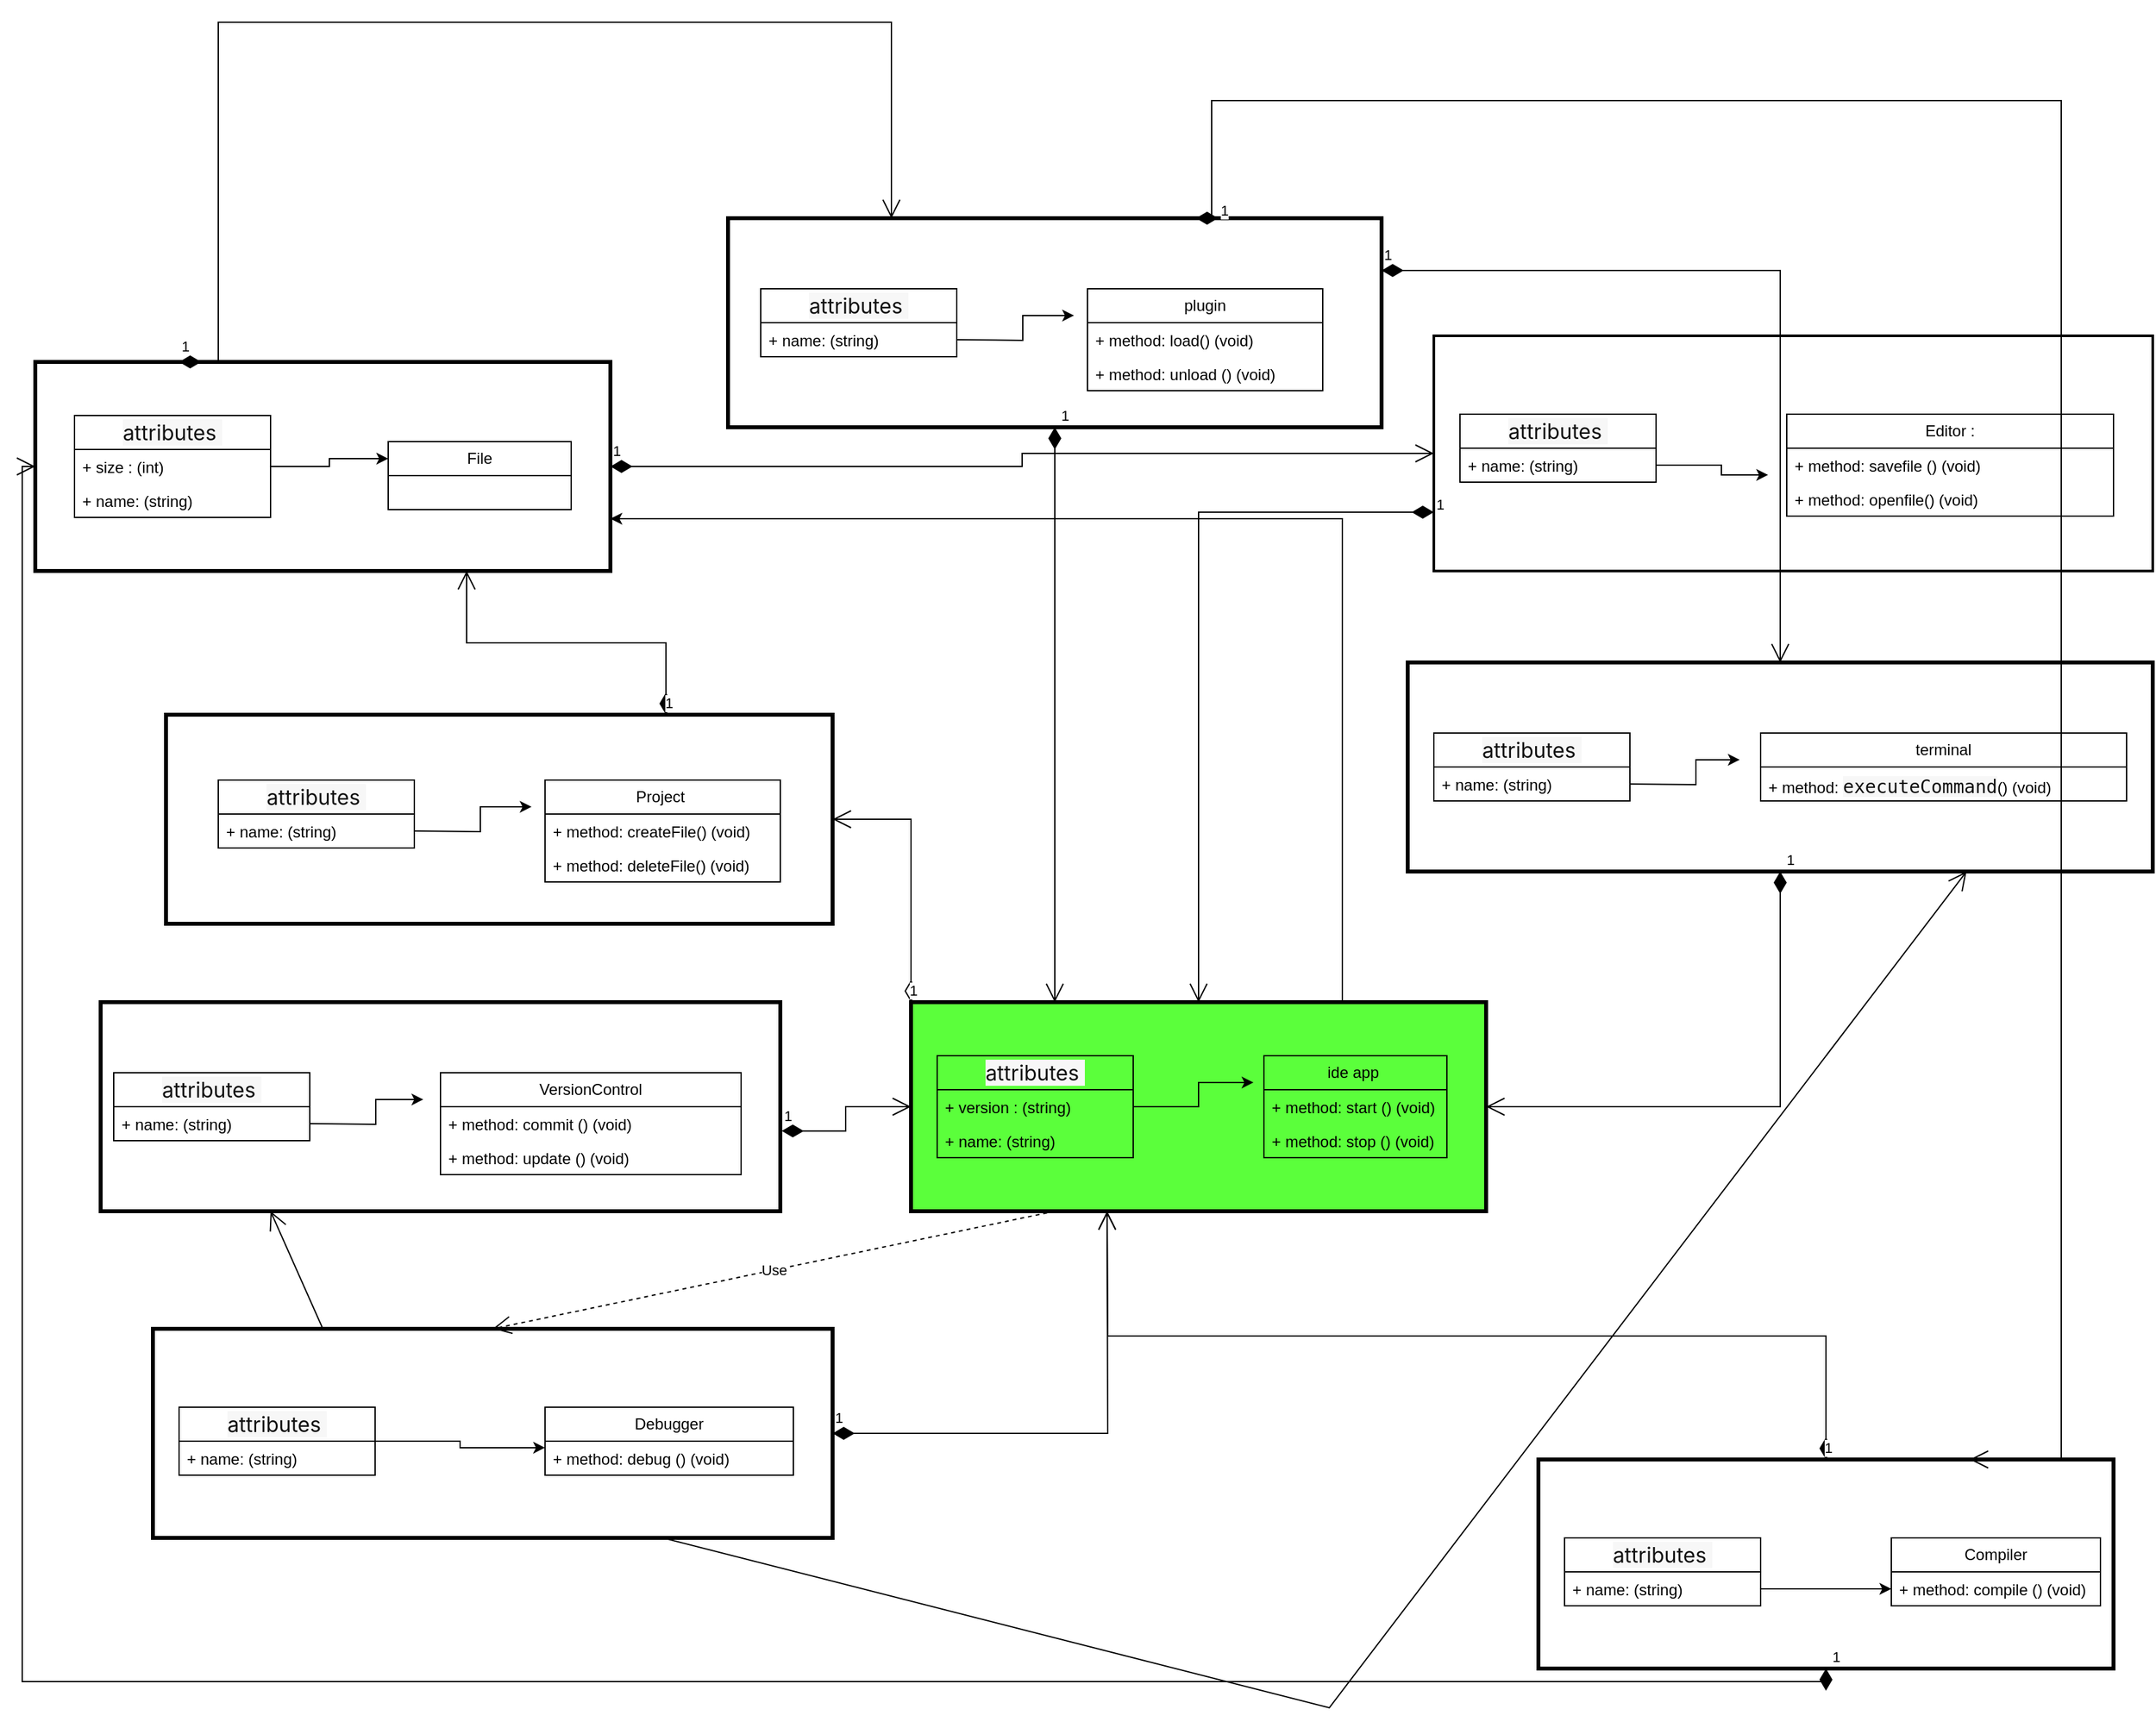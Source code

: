 <mxfile version="24.2.8" type="github">
  <diagram name="Page-1" id="k2X4lyzzmYV0Y3b_fZku">
    <mxGraphModel dx="2070" dy="2680" grid="1" gridSize="10" guides="1" tooltips="1" connect="1" arrows="1" fold="1" page="1" pageScale="1" pageWidth="850" pageHeight="1100" math="0" shadow="0">
      <root>
        <mxCell id="0" />
        <mxCell id="1" parent="0" />
        <mxCell id="hIYkF4xE6ThtAFWKpGZ0-103" value="" style="group" vertex="1" connectable="0" parent="1">
          <mxGeometry x="1140" y="-480" width="550" height="180" as="geometry" />
        </mxCell>
        <mxCell id="hIYkF4xE6ThtAFWKpGZ0-39" value="Editor :" style="swimlane;fontStyle=0;childLayout=stackLayout;horizontal=1;startSize=26;fillColor=none;horizontalStack=0;resizeParent=1;resizeParentMax=0;resizeLast=0;collapsible=1;marginBottom=0;whiteSpace=wrap;html=1;" vertex="1" parent="hIYkF4xE6ThtAFWKpGZ0-103">
          <mxGeometry x="270" y="60" width="250" height="78" as="geometry" />
        </mxCell>
        <mxCell id="hIYkF4xE6ThtAFWKpGZ0-41" value="+ method: savefile () (void)" style="text;strokeColor=none;fillColor=none;align=left;verticalAlign=top;spacingLeft=4;spacingRight=4;overflow=hidden;rotatable=0;points=[[0,0.5],[1,0.5]];portConstraint=eastwest;whiteSpace=wrap;html=1;" vertex="1" parent="hIYkF4xE6ThtAFWKpGZ0-39">
          <mxGeometry y="26" width="250" height="26" as="geometry" />
        </mxCell>
        <mxCell id="hIYkF4xE6ThtAFWKpGZ0-40" value="+ method: openfile() (void)" style="text;strokeColor=none;fillColor=none;align=left;verticalAlign=top;spacingLeft=4;spacingRight=4;overflow=hidden;rotatable=0;points=[[0,0.5],[1,0.5]];portConstraint=eastwest;whiteSpace=wrap;html=1;" vertex="1" parent="hIYkF4xE6ThtAFWKpGZ0-39">
          <mxGeometry y="52" width="250" height="26" as="geometry" />
        </mxCell>
        <mxCell id="hIYkF4xE6ThtAFWKpGZ0-42" value="&lt;span style=&quot;font-weight: var(--cib-type-subtitle2-stronger-font-weight); font-size: 16px; line-height: var(--cib-type-subtitle2-stronger-line-height); font-variation-settings: var(--cib-type-subtitle2-stronger-font-variation-settings); color: rgb(17, 17, 17); font-family: -apple-system, Roboto, SegoeUI, &amp;quot;Segoe UI&amp;quot;, &amp;quot;Helvetica Neue&amp;quot;, Helvetica, &amp;quot;Microsoft YaHei&amp;quot;, &amp;quot;Meiryo UI&amp;quot;, Meiryo, &amp;quot;Arial Unicode MS&amp;quot;, sans-serif; text-align: start; background-color: rgb(247, 247, 247);&quot;&gt;attributes&lt;/span&gt;&lt;span style=&quot;color: rgb(17, 17, 17); font-family: -apple-system, Roboto, SegoeUI, &amp;quot;Segoe UI&amp;quot;, &amp;quot;Helvetica Neue&amp;quot;, Helvetica, &amp;quot;Microsoft YaHei&amp;quot;, &amp;quot;Meiryo UI&amp;quot;, Meiryo, &amp;quot;Arial Unicode MS&amp;quot;, sans-serif; font-size: 16px; text-align: start; background-color: rgb(247, 247, 247);&quot;&gt;&amp;nbsp;&lt;/span&gt;" style="swimlane;fontStyle=0;childLayout=stackLayout;horizontal=1;startSize=26;fillColor=none;horizontalStack=0;resizeParent=1;resizeParentMax=0;resizeLast=0;collapsible=1;marginBottom=0;whiteSpace=wrap;html=1;" vertex="1" parent="hIYkF4xE6ThtAFWKpGZ0-103">
          <mxGeometry x="20" y="60" width="150" height="52" as="geometry" />
        </mxCell>
        <mxCell id="hIYkF4xE6ThtAFWKpGZ0-43" value="+ name: (string)" style="text;strokeColor=none;fillColor=none;align=left;verticalAlign=top;spacingLeft=4;spacingRight=4;overflow=hidden;rotatable=0;points=[[0,0.5],[1,0.5]];portConstraint=eastwest;whiteSpace=wrap;html=1;" vertex="1" parent="hIYkF4xE6ThtAFWKpGZ0-42">
          <mxGeometry y="26" width="150" height="26" as="geometry" />
        </mxCell>
        <mxCell id="hIYkF4xE6ThtAFWKpGZ0-45" value="" style="edgeStyle=orthogonalEdgeStyle;rounded=0;orthogonalLoop=1;jettySize=auto;html=1;entryX=-0.057;entryY=-0.212;entryDx=0;entryDy=0;entryPerimeter=0;" edge="1" parent="hIYkF4xE6ThtAFWKpGZ0-103" source="hIYkF4xE6ThtAFWKpGZ0-43" target="hIYkF4xE6ThtAFWKpGZ0-40">
          <mxGeometry relative="1" as="geometry" />
        </mxCell>
        <mxCell id="hIYkF4xE6ThtAFWKpGZ0-102" value="" style="rounded=0;whiteSpace=wrap;html=1;gradientColor=none;fillColor=none;strokeWidth=2;" vertex="1" parent="hIYkF4xE6ThtAFWKpGZ0-103">
          <mxGeometry width="550" height="180" as="geometry" />
        </mxCell>
        <mxCell id="hIYkF4xE6ThtAFWKpGZ0-105" value="" style="group;fillColor=#5BFF3B;" vertex="1" connectable="0" parent="1">
          <mxGeometry x="740" y="30" width="440" height="160" as="geometry" />
        </mxCell>
        <mxCell id="hIYkF4xE6ThtAFWKpGZ0-17" value="ide app&amp;nbsp;" style="swimlane;fontStyle=0;childLayout=stackLayout;horizontal=1;startSize=26;fillColor=none;horizontalStack=0;resizeParent=1;resizeParentMax=0;resizeLast=0;collapsible=1;marginBottom=0;whiteSpace=wrap;html=1;" vertex="1" parent="hIYkF4xE6ThtAFWKpGZ0-105">
          <mxGeometry x="270" y="41" width="140" height="78" as="geometry" />
        </mxCell>
        <mxCell id="hIYkF4xE6ThtAFWKpGZ0-18" value="+ method: start () (void)" style="text;strokeColor=none;fillColor=none;align=left;verticalAlign=top;spacingLeft=4;spacingRight=4;overflow=hidden;rotatable=0;points=[[0,0.5],[1,0.5]];portConstraint=eastwest;whiteSpace=wrap;html=1;" vertex="1" parent="hIYkF4xE6ThtAFWKpGZ0-17">
          <mxGeometry y="26" width="140" height="26" as="geometry" />
        </mxCell>
        <mxCell id="hIYkF4xE6ThtAFWKpGZ0-19" value="+ method: stop () (void)" style="text;strokeColor=none;fillColor=none;align=left;verticalAlign=top;spacingLeft=4;spacingRight=4;overflow=hidden;rotatable=0;points=[[0,0.5],[1,0.5]];portConstraint=eastwest;whiteSpace=wrap;html=1;" vertex="1" parent="hIYkF4xE6ThtAFWKpGZ0-17">
          <mxGeometry y="52" width="140" height="26" as="geometry" />
        </mxCell>
        <mxCell id="hIYkF4xE6ThtAFWKpGZ0-34" value="&lt;span style=&quot;font-weight: var(--cib-type-subtitle2-stronger-font-weight); font-size: 16px; line-height: var(--cib-type-subtitle2-stronger-line-height); font-variation-settings: var(--cib-type-subtitle2-stronger-font-variation-settings); color: rgb(17, 17, 17); font-family: -apple-system, Roboto, SegoeUI, &amp;quot;Segoe UI&amp;quot;, &amp;quot;Helvetica Neue&amp;quot;, Helvetica, &amp;quot;Microsoft YaHei&amp;quot;, &amp;quot;Meiryo UI&amp;quot;, Meiryo, &amp;quot;Arial Unicode MS&amp;quot;, sans-serif; text-align: start; background-color: rgb(247, 247, 247);&quot;&gt;attributes&lt;/span&gt;&lt;span style=&quot;color: rgb(17, 17, 17); font-family: -apple-system, Roboto, SegoeUI, &amp;quot;Segoe UI&amp;quot;, &amp;quot;Helvetica Neue&amp;quot;, Helvetica, &amp;quot;Microsoft YaHei&amp;quot;, &amp;quot;Meiryo UI&amp;quot;, Meiryo, &amp;quot;Arial Unicode MS&amp;quot;, sans-serif; font-size: 16px; text-align: start; background-color: rgb(247, 247, 247);&quot;&gt;&amp;nbsp;&lt;/span&gt;" style="swimlane;fontStyle=0;childLayout=stackLayout;horizontal=1;startSize=26;fillColor=none;horizontalStack=0;resizeParent=1;resizeParentMax=0;resizeLast=0;collapsible=1;marginBottom=0;whiteSpace=wrap;html=1;" vertex="1" parent="hIYkF4xE6ThtAFWKpGZ0-105">
          <mxGeometry x="20" y="41" width="150" height="78" as="geometry" />
        </mxCell>
        <mxCell id="hIYkF4xE6ThtAFWKpGZ0-36" value="+ version : (string)" style="text;strokeColor=none;fillColor=none;align=left;verticalAlign=top;spacingLeft=4;spacingRight=4;overflow=hidden;rotatable=0;points=[[0,0.5],[1,0.5]];portConstraint=eastwest;whiteSpace=wrap;html=1;" vertex="1" parent="hIYkF4xE6ThtAFWKpGZ0-34">
          <mxGeometry y="26" width="150" height="26" as="geometry" />
        </mxCell>
        <mxCell id="hIYkF4xE6ThtAFWKpGZ0-37" value="+ name: (string)" style="text;strokeColor=none;fillColor=none;align=left;verticalAlign=top;spacingLeft=4;spacingRight=4;overflow=hidden;rotatable=0;points=[[0,0.5],[1,0.5]];portConstraint=eastwest;whiteSpace=wrap;html=1;" vertex="1" parent="hIYkF4xE6ThtAFWKpGZ0-34">
          <mxGeometry y="52" width="150" height="26" as="geometry" />
        </mxCell>
        <mxCell id="hIYkF4xE6ThtAFWKpGZ0-38" value="" style="edgeStyle=orthogonalEdgeStyle;rounded=0;orthogonalLoop=1;jettySize=auto;html=1;entryX=-0.057;entryY=-0.212;entryDx=0;entryDy=0;entryPerimeter=0;" edge="1" parent="hIYkF4xE6ThtAFWKpGZ0-105" source="hIYkF4xE6ThtAFWKpGZ0-36" target="hIYkF4xE6ThtAFWKpGZ0-18">
          <mxGeometry relative="1" as="geometry" />
        </mxCell>
        <mxCell id="hIYkF4xE6ThtAFWKpGZ0-104" value="" style="rounded=0;whiteSpace=wrap;html=1;container=1;strokeColor=default;strokeWidth=3;fillColor=none;" vertex="1" parent="hIYkF4xE6ThtAFWKpGZ0-105">
          <mxGeometry width="440" height="160" as="geometry" />
        </mxCell>
        <mxCell id="hIYkF4xE6ThtAFWKpGZ0-108" value="" style="group" vertex="1" connectable="0" parent="1">
          <mxGeometry x="70" y="-460" width="440" height="160" as="geometry" />
        </mxCell>
        <mxCell id="hIYkF4xE6ThtAFWKpGZ0-47" value="File" style="swimlane;fontStyle=0;childLayout=stackLayout;horizontal=1;startSize=26;fillColor=none;horizontalStack=0;resizeParent=1;resizeParentMax=0;resizeLast=0;collapsible=1;marginBottom=0;whiteSpace=wrap;html=1;" vertex="1" parent="hIYkF4xE6ThtAFWKpGZ0-108">
          <mxGeometry x="270" y="61" width="140" height="52" as="geometry" />
        </mxCell>
        <mxCell id="hIYkF4xE6ThtAFWKpGZ0-64" style="edgeStyle=orthogonalEdgeStyle;rounded=0;orthogonalLoop=1;jettySize=auto;html=1;entryX=0;entryY=0.25;entryDx=0;entryDy=0;" edge="1" parent="hIYkF4xE6ThtAFWKpGZ0-108" source="hIYkF4xE6ThtAFWKpGZ0-50" target="hIYkF4xE6ThtAFWKpGZ0-47">
          <mxGeometry relative="1" as="geometry" />
        </mxCell>
        <mxCell id="hIYkF4xE6ThtAFWKpGZ0-50" value="&lt;span style=&quot;font-weight: var(--cib-type-subtitle2-stronger-font-weight); font-size: 16px; line-height: var(--cib-type-subtitle2-stronger-line-height); font-variation-settings: var(--cib-type-subtitle2-stronger-font-variation-settings); color: rgb(17, 17, 17); font-family: -apple-system, Roboto, SegoeUI, &amp;quot;Segoe UI&amp;quot;, &amp;quot;Helvetica Neue&amp;quot;, Helvetica, &amp;quot;Microsoft YaHei&amp;quot;, &amp;quot;Meiryo UI&amp;quot;, Meiryo, &amp;quot;Arial Unicode MS&amp;quot;, sans-serif; text-align: start; background-color: rgb(247, 247, 247);&quot;&gt;attributes&lt;/span&gt;&lt;span style=&quot;color: rgb(17, 17, 17); font-family: -apple-system, Roboto, SegoeUI, &amp;quot;Segoe UI&amp;quot;, &amp;quot;Helvetica Neue&amp;quot;, Helvetica, &amp;quot;Microsoft YaHei&amp;quot;, &amp;quot;Meiryo UI&amp;quot;, Meiryo, &amp;quot;Arial Unicode MS&amp;quot;, sans-serif; font-size: 16px; text-align: start; background-color: rgb(247, 247, 247);&quot;&gt;&amp;nbsp;&lt;/span&gt;" style="swimlane;fontStyle=0;childLayout=stackLayout;horizontal=1;startSize=26;fillColor=none;horizontalStack=0;resizeParent=1;resizeParentMax=0;resizeLast=0;collapsible=1;marginBottom=0;whiteSpace=wrap;html=1;" vertex="1" parent="hIYkF4xE6ThtAFWKpGZ0-108">
          <mxGeometry x="30" y="41" width="150" height="78" as="geometry" />
        </mxCell>
        <mxCell id="hIYkF4xE6ThtAFWKpGZ0-51" value="+ size : (int)" style="text;strokeColor=none;fillColor=none;align=left;verticalAlign=top;spacingLeft=4;spacingRight=4;overflow=hidden;rotatable=0;points=[[0,0.5],[1,0.5]];portConstraint=eastwest;whiteSpace=wrap;html=1;" vertex="1" parent="hIYkF4xE6ThtAFWKpGZ0-50">
          <mxGeometry y="26" width="150" height="26" as="geometry" />
        </mxCell>
        <mxCell id="hIYkF4xE6ThtAFWKpGZ0-52" value="+ name: (string)" style="text;strokeColor=none;fillColor=none;align=left;verticalAlign=top;spacingLeft=4;spacingRight=4;overflow=hidden;rotatable=0;points=[[0,0.5],[1,0.5]];portConstraint=eastwest;whiteSpace=wrap;html=1;" vertex="1" parent="hIYkF4xE6ThtAFWKpGZ0-50">
          <mxGeometry y="52" width="150" height="26" as="geometry" />
        </mxCell>
        <mxCell id="hIYkF4xE6ThtAFWKpGZ0-107" value="" style="rounded=0;whiteSpace=wrap;html=1;container=1;strokeColor=default;strokeWidth=3;fillColor=none;" vertex="1" parent="hIYkF4xE6ThtAFWKpGZ0-108">
          <mxGeometry width="440" height="160" as="geometry" />
        </mxCell>
        <mxCell id="hIYkF4xE6ThtAFWKpGZ0-109" value="" style="rounded=0;whiteSpace=wrap;html=1;container=1;strokeColor=default;strokeWidth=3;fillColor=none;" vertex="1" parent="1">
          <mxGeometry x="170" y="-190" width="510" height="160" as="geometry" />
        </mxCell>
        <mxCell id="hIYkF4xE6ThtAFWKpGZ0-54" value="Project&amp;nbsp;" style="swimlane;fontStyle=0;childLayout=stackLayout;horizontal=1;startSize=26;fillColor=none;horizontalStack=0;resizeParent=1;resizeParentMax=0;resizeLast=0;collapsible=1;marginBottom=0;whiteSpace=wrap;html=1;" vertex="1" parent="hIYkF4xE6ThtAFWKpGZ0-109">
          <mxGeometry x="290" y="50" width="180" height="78" as="geometry" />
        </mxCell>
        <mxCell id="hIYkF4xE6ThtAFWKpGZ0-55" value="+ method: createFile() (void)" style="text;strokeColor=none;fillColor=none;align=left;verticalAlign=top;spacingLeft=4;spacingRight=4;overflow=hidden;rotatable=0;points=[[0,0.5],[1,0.5]];portConstraint=eastwest;whiteSpace=wrap;html=1;" vertex="1" parent="hIYkF4xE6ThtAFWKpGZ0-54">
          <mxGeometry y="26" width="180" height="26" as="geometry" />
        </mxCell>
        <mxCell id="hIYkF4xE6ThtAFWKpGZ0-56" value="+ method: deleteFile() (void)" style="text;strokeColor=none;fillColor=none;align=left;verticalAlign=top;spacingLeft=4;spacingRight=4;overflow=hidden;rotatable=0;points=[[0,0.5],[1,0.5]];portConstraint=eastwest;whiteSpace=wrap;html=1;" vertex="1" parent="hIYkF4xE6ThtAFWKpGZ0-54">
          <mxGeometry y="52" width="180" height="26" as="geometry" />
        </mxCell>
        <mxCell id="hIYkF4xE6ThtAFWKpGZ0-57" value="&lt;span style=&quot;font-weight: var(--cib-type-subtitle2-stronger-font-weight); font-size: 16px; line-height: var(--cib-type-subtitle2-stronger-line-height); font-variation-settings: var(--cib-type-subtitle2-stronger-font-variation-settings); color: rgb(17, 17, 17); font-family: -apple-system, Roboto, SegoeUI, &amp;quot;Segoe UI&amp;quot;, &amp;quot;Helvetica Neue&amp;quot;, Helvetica, &amp;quot;Microsoft YaHei&amp;quot;, &amp;quot;Meiryo UI&amp;quot;, Meiryo, &amp;quot;Arial Unicode MS&amp;quot;, sans-serif; text-align: start; background-color: rgb(247, 247, 247);&quot;&gt;attributes&lt;/span&gt;&lt;span style=&quot;color: rgb(17, 17, 17); font-family: -apple-system, Roboto, SegoeUI, &amp;quot;Segoe UI&amp;quot;, &amp;quot;Helvetica Neue&amp;quot;, Helvetica, &amp;quot;Microsoft YaHei&amp;quot;, &amp;quot;Meiryo UI&amp;quot;, Meiryo, &amp;quot;Arial Unicode MS&amp;quot;, sans-serif; font-size: 16px; text-align: start; background-color: rgb(247, 247, 247);&quot;&gt;&amp;nbsp;&lt;/span&gt;" style="swimlane;fontStyle=0;childLayout=stackLayout;horizontal=1;startSize=26;fillColor=none;horizontalStack=0;resizeParent=1;resizeParentMax=0;resizeLast=0;collapsible=1;marginBottom=0;whiteSpace=wrap;html=1;" vertex="1" parent="hIYkF4xE6ThtAFWKpGZ0-109">
          <mxGeometry x="40" y="50" width="150" height="52" as="geometry" />
        </mxCell>
        <mxCell id="hIYkF4xE6ThtAFWKpGZ0-59" value="+ name: (string)" style="text;strokeColor=none;fillColor=none;align=left;verticalAlign=top;spacingLeft=4;spacingRight=4;overflow=hidden;rotatable=0;points=[[0,0.5],[1,0.5]];portConstraint=eastwest;whiteSpace=wrap;html=1;" vertex="1" parent="hIYkF4xE6ThtAFWKpGZ0-57">
          <mxGeometry y="26" width="150" height="26" as="geometry" />
        </mxCell>
        <mxCell id="hIYkF4xE6ThtAFWKpGZ0-60" value="" style="edgeStyle=orthogonalEdgeStyle;rounded=0;orthogonalLoop=1;jettySize=auto;html=1;entryX=-0.057;entryY=-0.212;entryDx=0;entryDy=0;entryPerimeter=0;" edge="1" parent="hIYkF4xE6ThtAFWKpGZ0-109" target="hIYkF4xE6ThtAFWKpGZ0-55">
          <mxGeometry relative="1" as="geometry">
            <mxPoint x="190" y="89" as="sourcePoint" />
          </mxGeometry>
        </mxCell>
        <mxCell id="hIYkF4xE6ThtAFWKpGZ0-111" value="" style="group" vertex="1" connectable="0" parent="1">
          <mxGeometry x="160" y="280" width="520" height="160" as="geometry" />
        </mxCell>
        <mxCell id="hIYkF4xE6ThtAFWKpGZ0-65" value="Debugger" style="swimlane;fontStyle=0;childLayout=stackLayout;horizontal=1;startSize=26;fillColor=none;horizontalStack=0;resizeParent=1;resizeParentMax=0;resizeLast=0;collapsible=1;marginBottom=0;whiteSpace=wrap;html=1;" vertex="1" parent="hIYkF4xE6ThtAFWKpGZ0-111">
          <mxGeometry x="300" y="60" width="190" height="52" as="geometry" />
        </mxCell>
        <mxCell id="hIYkF4xE6ThtAFWKpGZ0-66" value="+ method: debug () (void)" style="text;strokeColor=none;fillColor=none;align=left;verticalAlign=top;spacingLeft=4;spacingRight=4;overflow=hidden;rotatable=0;points=[[0,0.5],[1,0.5]];portConstraint=eastwest;whiteSpace=wrap;html=1;" vertex="1" parent="hIYkF4xE6ThtAFWKpGZ0-65">
          <mxGeometry y="26" width="190" height="26" as="geometry" />
        </mxCell>
        <mxCell id="hIYkF4xE6ThtAFWKpGZ0-68" value="&lt;span style=&quot;font-weight: var(--cib-type-subtitle2-stronger-font-weight); font-size: 16px; line-height: var(--cib-type-subtitle2-stronger-line-height); font-variation-settings: var(--cib-type-subtitle2-stronger-font-variation-settings); color: rgb(17, 17, 17); font-family: -apple-system, Roboto, SegoeUI, &amp;quot;Segoe UI&amp;quot;, &amp;quot;Helvetica Neue&amp;quot;, Helvetica, &amp;quot;Microsoft YaHei&amp;quot;, &amp;quot;Meiryo UI&amp;quot;, Meiryo, &amp;quot;Arial Unicode MS&amp;quot;, sans-serif; text-align: start; background-color: rgb(247, 247, 247);&quot;&gt;attributes&lt;/span&gt;&lt;span style=&quot;color: rgb(17, 17, 17); font-family: -apple-system, Roboto, SegoeUI, &amp;quot;Segoe UI&amp;quot;, &amp;quot;Helvetica Neue&amp;quot;, Helvetica, &amp;quot;Microsoft YaHei&amp;quot;, &amp;quot;Meiryo UI&amp;quot;, Meiryo, &amp;quot;Arial Unicode MS&amp;quot;, sans-serif; font-size: 16px; text-align: start; background-color: rgb(247, 247, 247);&quot;&gt;&amp;nbsp;&lt;/span&gt;" style="swimlane;fontStyle=0;childLayout=stackLayout;horizontal=1;startSize=26;fillColor=none;horizontalStack=0;resizeParent=1;resizeParentMax=0;resizeLast=0;collapsible=1;marginBottom=0;whiteSpace=wrap;html=1;" vertex="1" parent="hIYkF4xE6ThtAFWKpGZ0-111">
          <mxGeometry x="20" y="60" width="150" height="52" as="geometry" />
        </mxCell>
        <mxCell id="hIYkF4xE6ThtAFWKpGZ0-70" value="+ name: (string)" style="text;strokeColor=none;fillColor=none;align=left;verticalAlign=top;spacingLeft=4;spacingRight=4;overflow=hidden;rotatable=0;points=[[0,0.5],[1,0.5]];portConstraint=eastwest;whiteSpace=wrap;html=1;" vertex="1" parent="hIYkF4xE6ThtAFWKpGZ0-68">
          <mxGeometry y="26" width="150" height="26" as="geometry" />
        </mxCell>
        <mxCell id="hIYkF4xE6ThtAFWKpGZ0-72" style="edgeStyle=orthogonalEdgeStyle;rounded=0;orthogonalLoop=1;jettySize=auto;html=1;entryX=0;entryY=0.192;entryDx=0;entryDy=0;entryPerimeter=0;" edge="1" parent="hIYkF4xE6ThtAFWKpGZ0-111" source="hIYkF4xE6ThtAFWKpGZ0-68" target="hIYkF4xE6ThtAFWKpGZ0-66">
          <mxGeometry relative="1" as="geometry" />
        </mxCell>
        <mxCell id="hIYkF4xE6ThtAFWKpGZ0-110" value="" style="rounded=0;whiteSpace=wrap;html=1;container=1;strokeColor=default;strokeWidth=3;fillColor=none;" vertex="1" parent="hIYkF4xE6ThtAFWKpGZ0-111">
          <mxGeometry width="520" height="160" as="geometry" />
        </mxCell>
        <mxCell id="hIYkF4xE6ThtAFWKpGZ0-115" value="" style="group" vertex="1" connectable="0" parent="1">
          <mxGeometry x="1220" y="380" width="440" height="160" as="geometry" />
        </mxCell>
        <mxCell id="hIYkF4xE6ThtAFWKpGZ0-73" value="Compiler" style="swimlane;fontStyle=0;childLayout=stackLayout;horizontal=1;startSize=26;fillColor=none;horizontalStack=0;resizeParent=1;resizeParentMax=0;resizeLast=0;collapsible=1;marginBottom=0;whiteSpace=wrap;html=1;" vertex="1" parent="hIYkF4xE6ThtAFWKpGZ0-115">
          <mxGeometry x="270" y="60" width="160" height="52" as="geometry" />
        </mxCell>
        <mxCell id="hIYkF4xE6ThtAFWKpGZ0-74" value="+ method: compile () (void)" style="text;strokeColor=none;fillColor=none;align=left;verticalAlign=top;spacingLeft=4;spacingRight=4;overflow=hidden;rotatable=0;points=[[0,0.5],[1,0.5]];portConstraint=eastwest;whiteSpace=wrap;html=1;" vertex="1" parent="hIYkF4xE6ThtAFWKpGZ0-73">
          <mxGeometry y="26" width="160" height="26" as="geometry" />
        </mxCell>
        <mxCell id="hIYkF4xE6ThtAFWKpGZ0-76" value="&lt;span style=&quot;font-weight: var(--cib-type-subtitle2-stronger-font-weight); font-size: 16px; line-height: var(--cib-type-subtitle2-stronger-line-height); font-variation-settings: var(--cib-type-subtitle2-stronger-font-variation-settings); color: rgb(17, 17, 17); font-family: -apple-system, Roboto, SegoeUI, &amp;quot;Segoe UI&amp;quot;, &amp;quot;Helvetica Neue&amp;quot;, Helvetica, &amp;quot;Microsoft YaHei&amp;quot;, &amp;quot;Meiryo UI&amp;quot;, Meiryo, &amp;quot;Arial Unicode MS&amp;quot;, sans-serif; text-align: start; background-color: rgb(247, 247, 247);&quot;&gt;attributes&lt;/span&gt;&lt;span style=&quot;color: rgb(17, 17, 17); font-family: -apple-system, Roboto, SegoeUI, &amp;quot;Segoe UI&amp;quot;, &amp;quot;Helvetica Neue&amp;quot;, Helvetica, &amp;quot;Microsoft YaHei&amp;quot;, &amp;quot;Meiryo UI&amp;quot;, Meiryo, &amp;quot;Arial Unicode MS&amp;quot;, sans-serif; font-size: 16px; text-align: start; background-color: rgb(247, 247, 247);&quot;&gt;&amp;nbsp;&lt;/span&gt;" style="swimlane;fontStyle=0;childLayout=stackLayout;horizontal=1;startSize=26;fillColor=none;horizontalStack=0;resizeParent=1;resizeParentMax=0;resizeLast=0;collapsible=1;marginBottom=0;whiteSpace=wrap;html=1;" vertex="1" parent="hIYkF4xE6ThtAFWKpGZ0-115">
          <mxGeometry x="20" y="60" width="150" height="52" as="geometry" />
        </mxCell>
        <mxCell id="hIYkF4xE6ThtAFWKpGZ0-78" value="+ name: (string)" style="text;strokeColor=none;fillColor=none;align=left;verticalAlign=top;spacingLeft=4;spacingRight=4;overflow=hidden;rotatable=0;points=[[0,0.5],[1,0.5]];portConstraint=eastwest;whiteSpace=wrap;html=1;" vertex="1" parent="hIYkF4xE6ThtAFWKpGZ0-76">
          <mxGeometry y="26" width="150" height="26" as="geometry" />
        </mxCell>
        <mxCell id="hIYkF4xE6ThtAFWKpGZ0-112" value="" style="rounded=0;whiteSpace=wrap;html=1;container=1;strokeColor=default;strokeWidth=3;fillColor=none;" vertex="1" parent="hIYkF4xE6ThtAFWKpGZ0-115">
          <mxGeometry width="440" height="160" as="geometry" />
        </mxCell>
        <mxCell id="hIYkF4xE6ThtAFWKpGZ0-114" value="" style="edgeStyle=orthogonalEdgeStyle;rounded=0;orthogonalLoop=1;jettySize=auto;html=1;" edge="1" parent="hIYkF4xE6ThtAFWKpGZ0-115" source="hIYkF4xE6ThtAFWKpGZ0-78" target="hIYkF4xE6ThtAFWKpGZ0-74">
          <mxGeometry relative="1" as="geometry" />
        </mxCell>
        <mxCell id="hIYkF4xE6ThtAFWKpGZ0-117" value="" style="group" vertex="1" connectable="0" parent="1">
          <mxGeometry x="120" y="30" width="520" height="160" as="geometry" />
        </mxCell>
        <mxCell id="hIYkF4xE6ThtAFWKpGZ0-80" value="VersionControl" style="swimlane;fontStyle=0;childLayout=stackLayout;horizontal=1;startSize=26;fillColor=none;horizontalStack=0;resizeParent=1;resizeParentMax=0;resizeLast=0;collapsible=1;marginBottom=0;whiteSpace=wrap;html=1;" vertex="1" parent="hIYkF4xE6ThtAFWKpGZ0-117">
          <mxGeometry x="260" y="54" width="230" height="78" as="geometry" />
        </mxCell>
        <mxCell id="hIYkF4xE6ThtAFWKpGZ0-81" value="+ method: commit () (void)" style="text;strokeColor=none;fillColor=none;align=left;verticalAlign=top;spacingLeft=4;spacingRight=4;overflow=hidden;rotatable=0;points=[[0,0.5],[1,0.5]];portConstraint=eastwest;whiteSpace=wrap;html=1;" vertex="1" parent="hIYkF4xE6ThtAFWKpGZ0-80">
          <mxGeometry y="26" width="230" height="26" as="geometry" />
        </mxCell>
        <mxCell id="hIYkF4xE6ThtAFWKpGZ0-82" value="+ method: update () (void)" style="text;strokeColor=none;fillColor=none;align=left;verticalAlign=top;spacingLeft=4;spacingRight=4;overflow=hidden;rotatable=0;points=[[0,0.5],[1,0.5]];portConstraint=eastwest;whiteSpace=wrap;html=1;" vertex="1" parent="hIYkF4xE6ThtAFWKpGZ0-80">
          <mxGeometry y="52" width="230" height="26" as="geometry" />
        </mxCell>
        <mxCell id="hIYkF4xE6ThtAFWKpGZ0-83" value="&lt;span style=&quot;font-weight: var(--cib-type-subtitle2-stronger-font-weight); font-size: 16px; line-height: var(--cib-type-subtitle2-stronger-line-height); font-variation-settings: var(--cib-type-subtitle2-stronger-font-variation-settings); color: rgb(17, 17, 17); font-family: -apple-system, Roboto, SegoeUI, &amp;quot;Segoe UI&amp;quot;, &amp;quot;Helvetica Neue&amp;quot;, Helvetica, &amp;quot;Microsoft YaHei&amp;quot;, &amp;quot;Meiryo UI&amp;quot;, Meiryo, &amp;quot;Arial Unicode MS&amp;quot;, sans-serif; text-align: start; background-color: rgb(247, 247, 247);&quot;&gt;attributes&lt;/span&gt;&lt;span style=&quot;color: rgb(17, 17, 17); font-family: -apple-system, Roboto, SegoeUI, &amp;quot;Segoe UI&amp;quot;, &amp;quot;Helvetica Neue&amp;quot;, Helvetica, &amp;quot;Microsoft YaHei&amp;quot;, &amp;quot;Meiryo UI&amp;quot;, Meiryo, &amp;quot;Arial Unicode MS&amp;quot;, sans-serif; font-size: 16px; text-align: start; background-color: rgb(247, 247, 247);&quot;&gt;&amp;nbsp;&lt;/span&gt;" style="swimlane;fontStyle=0;childLayout=stackLayout;horizontal=1;startSize=26;fillColor=none;horizontalStack=0;resizeParent=1;resizeParentMax=0;resizeLast=0;collapsible=1;marginBottom=0;whiteSpace=wrap;html=1;" vertex="1" parent="hIYkF4xE6ThtAFWKpGZ0-117">
          <mxGeometry x="10" y="54" width="150" height="52" as="geometry" />
        </mxCell>
        <mxCell id="hIYkF4xE6ThtAFWKpGZ0-85" value="+ name: (string)" style="text;strokeColor=none;fillColor=none;align=left;verticalAlign=top;spacingLeft=4;spacingRight=4;overflow=hidden;rotatable=0;points=[[0,0.5],[1,0.5]];portConstraint=eastwest;whiteSpace=wrap;html=1;" vertex="1" parent="hIYkF4xE6ThtAFWKpGZ0-83">
          <mxGeometry y="26" width="150" height="26" as="geometry" />
        </mxCell>
        <mxCell id="hIYkF4xE6ThtAFWKpGZ0-86" value="" style="edgeStyle=orthogonalEdgeStyle;rounded=0;orthogonalLoop=1;jettySize=auto;html=1;entryX=-0.057;entryY=-0.212;entryDx=0;entryDy=0;entryPerimeter=0;" edge="1" parent="hIYkF4xE6ThtAFWKpGZ0-117" target="hIYkF4xE6ThtAFWKpGZ0-81">
          <mxGeometry relative="1" as="geometry">
            <mxPoint x="160" y="93" as="sourcePoint" />
          </mxGeometry>
        </mxCell>
        <mxCell id="hIYkF4xE6ThtAFWKpGZ0-116" value="" style="rounded=0;whiteSpace=wrap;html=1;container=1;strokeColor=default;strokeWidth=3;fillColor=none;" vertex="1" parent="hIYkF4xE6ThtAFWKpGZ0-117">
          <mxGeometry width="520" height="160" as="geometry" />
        </mxCell>
        <mxCell id="hIYkF4xE6ThtAFWKpGZ0-119" value="" style="group" vertex="1" connectable="0" parent="1">
          <mxGeometry x="1120" y="-230" width="570" height="160" as="geometry" />
        </mxCell>
        <mxCell id="hIYkF4xE6ThtAFWKpGZ0-87" value="terminal" style="swimlane;fontStyle=0;childLayout=stackLayout;horizontal=1;startSize=26;fillColor=none;horizontalStack=0;resizeParent=1;resizeParentMax=0;resizeLast=0;collapsible=1;marginBottom=0;whiteSpace=wrap;html=1;" vertex="1" parent="hIYkF4xE6ThtAFWKpGZ0-119">
          <mxGeometry x="270" y="54" width="280" height="52" as="geometry" />
        </mxCell>
        <mxCell id="hIYkF4xE6ThtAFWKpGZ0-88" value="+ method:&amp;nbsp;&lt;span style=&quot;color: rgb(17, 17, 17); font-family: monospace; font-size: 14px; white-space-collapse: preserve; background-color: rgba(0, 0, 0, 0.03);&quot;&gt;executeCommand&lt;/span&gt;() (void)&lt;span style=&quot;white-space: pre;&quot;&gt;&#x9;&lt;/span&gt;" style="text;strokeColor=none;fillColor=none;align=left;verticalAlign=top;spacingLeft=4;spacingRight=4;overflow=hidden;rotatable=0;points=[[0,0.5],[1,0.5]];portConstraint=eastwest;whiteSpace=wrap;html=1;" vertex="1" parent="hIYkF4xE6ThtAFWKpGZ0-87">
          <mxGeometry y="26" width="280" height="26" as="geometry" />
        </mxCell>
        <mxCell id="hIYkF4xE6ThtAFWKpGZ0-90" value="&lt;span style=&quot;font-weight: var(--cib-type-subtitle2-stronger-font-weight); font-size: 16px; line-height: var(--cib-type-subtitle2-stronger-line-height); font-variation-settings: var(--cib-type-subtitle2-stronger-font-variation-settings); color: rgb(17, 17, 17); font-family: -apple-system, Roboto, SegoeUI, &amp;quot;Segoe UI&amp;quot;, &amp;quot;Helvetica Neue&amp;quot;, Helvetica, &amp;quot;Microsoft YaHei&amp;quot;, &amp;quot;Meiryo UI&amp;quot;, Meiryo, &amp;quot;Arial Unicode MS&amp;quot;, sans-serif; text-align: start; background-color: rgb(247, 247, 247);&quot;&gt;attributes&lt;/span&gt;&lt;span style=&quot;color: rgb(17, 17, 17); font-family: -apple-system, Roboto, SegoeUI, &amp;quot;Segoe UI&amp;quot;, &amp;quot;Helvetica Neue&amp;quot;, Helvetica, &amp;quot;Microsoft YaHei&amp;quot;, &amp;quot;Meiryo UI&amp;quot;, Meiryo, &amp;quot;Arial Unicode MS&amp;quot;, sans-serif; font-size: 16px; text-align: start; background-color: rgb(247, 247, 247);&quot;&gt;&amp;nbsp;&lt;/span&gt;" style="swimlane;fontStyle=0;childLayout=stackLayout;horizontal=1;startSize=26;fillColor=none;horizontalStack=0;resizeParent=1;resizeParentMax=0;resizeLast=0;collapsible=1;marginBottom=0;whiteSpace=wrap;html=1;" vertex="1" parent="hIYkF4xE6ThtAFWKpGZ0-119">
          <mxGeometry x="20" y="54" width="150" height="52" as="geometry" />
        </mxCell>
        <mxCell id="hIYkF4xE6ThtAFWKpGZ0-92" value="+ name: (string)" style="text;strokeColor=none;fillColor=none;align=left;verticalAlign=top;spacingLeft=4;spacingRight=4;overflow=hidden;rotatable=0;points=[[0,0.5],[1,0.5]];portConstraint=eastwest;whiteSpace=wrap;html=1;" vertex="1" parent="hIYkF4xE6ThtAFWKpGZ0-90">
          <mxGeometry y="26" width="150" height="26" as="geometry" />
        </mxCell>
        <mxCell id="hIYkF4xE6ThtAFWKpGZ0-93" value="" style="edgeStyle=orthogonalEdgeStyle;rounded=0;orthogonalLoop=1;jettySize=auto;html=1;entryX=-0.057;entryY=-0.212;entryDx=0;entryDy=0;entryPerimeter=0;" edge="1" parent="hIYkF4xE6ThtAFWKpGZ0-119" target="hIYkF4xE6ThtAFWKpGZ0-88">
          <mxGeometry relative="1" as="geometry">
            <mxPoint x="170" y="93" as="sourcePoint" />
          </mxGeometry>
        </mxCell>
        <mxCell id="hIYkF4xE6ThtAFWKpGZ0-118" value="" style="rounded=0;whiteSpace=wrap;html=1;container=1;strokeColor=default;strokeWidth=3;fillColor=none;" vertex="1" parent="hIYkF4xE6ThtAFWKpGZ0-119">
          <mxGeometry width="570" height="160" as="geometry" />
        </mxCell>
        <mxCell id="hIYkF4xE6ThtAFWKpGZ0-122" value="" style="group" vertex="1" connectable="0" parent="1">
          <mxGeometry x="600" y="-570" width="500" height="160" as="geometry" />
        </mxCell>
        <mxCell id="hIYkF4xE6ThtAFWKpGZ0-95" value="plugin" style="swimlane;fontStyle=0;childLayout=stackLayout;horizontal=1;startSize=26;fillColor=none;horizontalStack=0;resizeParent=1;resizeParentMax=0;resizeLast=0;collapsible=1;marginBottom=0;whiteSpace=wrap;html=1;" vertex="1" parent="hIYkF4xE6ThtAFWKpGZ0-122">
          <mxGeometry x="275" y="54" width="180" height="78" as="geometry" />
        </mxCell>
        <mxCell id="hIYkF4xE6ThtAFWKpGZ0-96" value="+ method: load() (void)" style="text;strokeColor=none;fillColor=none;align=left;verticalAlign=top;spacingLeft=4;spacingRight=4;overflow=hidden;rotatable=0;points=[[0,0.5],[1,0.5]];portConstraint=eastwest;whiteSpace=wrap;html=1;" vertex="1" parent="hIYkF4xE6ThtAFWKpGZ0-95">
          <mxGeometry y="26" width="180" height="26" as="geometry" />
        </mxCell>
        <mxCell id="hIYkF4xE6ThtAFWKpGZ0-97" value="+ method: unload () (void)" style="text;strokeColor=none;fillColor=none;align=left;verticalAlign=top;spacingLeft=4;spacingRight=4;overflow=hidden;rotatable=0;points=[[0,0.5],[1,0.5]];portConstraint=eastwest;whiteSpace=wrap;html=1;" vertex="1" parent="hIYkF4xE6ThtAFWKpGZ0-95">
          <mxGeometry y="52" width="180" height="26" as="geometry" />
        </mxCell>
        <mxCell id="hIYkF4xE6ThtAFWKpGZ0-98" value="&lt;span style=&quot;font-weight: var(--cib-type-subtitle2-stronger-font-weight); font-size: 16px; line-height: var(--cib-type-subtitle2-stronger-line-height); font-variation-settings: var(--cib-type-subtitle2-stronger-font-variation-settings); color: rgb(17, 17, 17); font-family: -apple-system, Roboto, SegoeUI, &amp;quot;Segoe UI&amp;quot;, &amp;quot;Helvetica Neue&amp;quot;, Helvetica, &amp;quot;Microsoft YaHei&amp;quot;, &amp;quot;Meiryo UI&amp;quot;, Meiryo, &amp;quot;Arial Unicode MS&amp;quot;, sans-serif; text-align: start; background-color: rgb(247, 247, 247);&quot;&gt;attributes&lt;/span&gt;&lt;span style=&quot;color: rgb(17, 17, 17); font-family: -apple-system, Roboto, SegoeUI, &amp;quot;Segoe UI&amp;quot;, &amp;quot;Helvetica Neue&amp;quot;, Helvetica, &amp;quot;Microsoft YaHei&amp;quot;, &amp;quot;Meiryo UI&amp;quot;, Meiryo, &amp;quot;Arial Unicode MS&amp;quot;, sans-serif; font-size: 16px; text-align: start; background-color: rgb(247, 247, 247);&quot;&gt;&amp;nbsp;&lt;/span&gt;" style="swimlane;fontStyle=0;childLayout=stackLayout;horizontal=1;startSize=26;fillColor=none;horizontalStack=0;resizeParent=1;resizeParentMax=0;resizeLast=0;collapsible=1;marginBottom=0;whiteSpace=wrap;html=1;" vertex="1" parent="hIYkF4xE6ThtAFWKpGZ0-122">
          <mxGeometry x="25" y="54" width="150" height="52" as="geometry" />
        </mxCell>
        <mxCell id="hIYkF4xE6ThtAFWKpGZ0-100" value="+ name: (string)" style="text;strokeColor=none;fillColor=none;align=left;verticalAlign=top;spacingLeft=4;spacingRight=4;overflow=hidden;rotatable=0;points=[[0,0.5],[1,0.5]];portConstraint=eastwest;whiteSpace=wrap;html=1;" vertex="1" parent="hIYkF4xE6ThtAFWKpGZ0-98">
          <mxGeometry y="26" width="150" height="26" as="geometry" />
        </mxCell>
        <mxCell id="hIYkF4xE6ThtAFWKpGZ0-101" value="" style="edgeStyle=orthogonalEdgeStyle;rounded=0;orthogonalLoop=1;jettySize=auto;html=1;entryX=-0.057;entryY=-0.212;entryDx=0;entryDy=0;entryPerimeter=0;" edge="1" parent="hIYkF4xE6ThtAFWKpGZ0-122" target="hIYkF4xE6ThtAFWKpGZ0-96">
          <mxGeometry relative="1" as="geometry">
            <mxPoint x="175" y="93" as="sourcePoint" />
          </mxGeometry>
        </mxCell>
        <mxCell id="hIYkF4xE6ThtAFWKpGZ0-120" value="" style="rounded=0;whiteSpace=wrap;html=1;container=1;strokeColor=default;strokeWidth=3;fillColor=none;" vertex="1" parent="hIYkF4xE6ThtAFWKpGZ0-122">
          <mxGeometry width="500" height="160" as="geometry" />
        </mxCell>
        <mxCell id="hIYkF4xE6ThtAFWKpGZ0-123" value="1" style="endArrow=open;html=1;endSize=12;startArrow=diamondThin;startSize=14;startFill=1;edgeStyle=orthogonalEdgeStyle;align=left;verticalAlign=bottom;rounded=0;" edge="1" parent="1" source="hIYkF4xE6ThtAFWKpGZ0-110">
          <mxGeometry x="-1" y="3" relative="1" as="geometry">
            <mxPoint x="690" y="250" as="sourcePoint" />
            <mxPoint x="890" y="190" as="targetPoint" />
          </mxGeometry>
        </mxCell>
        <mxCell id="hIYkF4xE6ThtAFWKpGZ0-126" value="1" style="endArrow=open;html=1;endSize=12;startArrow=diamondThin;startSize=14;startFill=1;edgeStyle=orthogonalEdgeStyle;align=left;verticalAlign=bottom;rounded=0;exitX=0;exitY=0.75;exitDx=0;exitDy=0;entryX=0.5;entryY=0;entryDx=0;entryDy=0;" edge="1" parent="1" source="hIYkF4xE6ThtAFWKpGZ0-102" target="hIYkF4xE6ThtAFWKpGZ0-104">
          <mxGeometry x="-1" y="3" relative="1" as="geometry">
            <mxPoint x="730" y="190" as="sourcePoint" />
            <mxPoint x="890" y="190" as="targetPoint" />
          </mxGeometry>
        </mxCell>
        <mxCell id="hIYkF4xE6ThtAFWKpGZ0-128" value="1" style="endArrow=open;html=1;endSize=12;startArrow=diamondThin;startSize=14;startFill=1;edgeStyle=orthogonalEdgeStyle;align=left;verticalAlign=bottom;rounded=0;exitX=0.5;exitY=0;exitDx=0;exitDy=0;" edge="1" parent="1" source="hIYkF4xE6ThtAFWKpGZ0-112">
          <mxGeometry x="-1" y="3" relative="1" as="geometry">
            <mxPoint x="730" y="190" as="sourcePoint" />
            <mxPoint x="890" y="190" as="targetPoint" />
          </mxGeometry>
        </mxCell>
        <mxCell id="hIYkF4xE6ThtAFWKpGZ0-130" value="1" style="endArrow=open;html=1;endSize=12;startArrow=diamondThin;startSize=14;startFill=1;edgeStyle=orthogonalEdgeStyle;align=left;verticalAlign=bottom;rounded=0;exitX=1.002;exitY=0.616;exitDx=0;exitDy=0;exitPerimeter=0;entryX=0;entryY=0.5;entryDx=0;entryDy=0;" edge="1" parent="1" source="hIYkF4xE6ThtAFWKpGZ0-116" target="hIYkF4xE6ThtAFWKpGZ0-104">
          <mxGeometry x="-1" y="3" relative="1" as="geometry">
            <mxPoint x="730" y="190" as="sourcePoint" />
            <mxPoint x="890" y="190" as="targetPoint" />
          </mxGeometry>
        </mxCell>
        <mxCell id="hIYkF4xE6ThtAFWKpGZ0-131" value="1" style="endArrow=open;html=1;endSize=12;startArrow=diamondThin;startSize=14;startFill=1;edgeStyle=orthogonalEdgeStyle;align=left;verticalAlign=bottom;rounded=0;exitX=0.5;exitY=1;exitDx=0;exitDy=0;entryX=1;entryY=0.5;entryDx=0;entryDy=0;" edge="1" parent="1" source="hIYkF4xE6ThtAFWKpGZ0-118" target="hIYkF4xE6ThtAFWKpGZ0-104">
          <mxGeometry x="-1" y="3" relative="1" as="geometry">
            <mxPoint x="730" y="260" as="sourcePoint" />
            <mxPoint x="890" y="260" as="targetPoint" />
          </mxGeometry>
        </mxCell>
        <mxCell id="hIYkF4xE6ThtAFWKpGZ0-132" value="1" style="endArrow=open;html=1;endSize=12;startArrow=diamondThin;startSize=14;startFill=1;edgeStyle=orthogonalEdgeStyle;align=left;verticalAlign=bottom;rounded=0;exitX=0.5;exitY=1;exitDx=0;exitDy=0;entryX=0.25;entryY=0;entryDx=0;entryDy=0;" edge="1" parent="1" source="hIYkF4xE6ThtAFWKpGZ0-120" target="hIYkF4xE6ThtAFWKpGZ0-104">
          <mxGeometry x="-1" y="3" relative="1" as="geometry">
            <mxPoint x="730" y="110" as="sourcePoint" />
            <mxPoint x="890" y="110" as="targetPoint" />
          </mxGeometry>
        </mxCell>
        <mxCell id="hIYkF4xE6ThtAFWKpGZ0-135" value="1" style="endArrow=open;html=1;endSize=12;startArrow=diamondThin;startSize=14;startFill=0;edgeStyle=orthogonalEdgeStyle;align=left;verticalAlign=bottom;rounded=0;entryX=1;entryY=0.5;entryDx=0;entryDy=0;exitX=0;exitY=0;exitDx=0;exitDy=0;" edge="1" parent="1" source="hIYkF4xE6ThtAFWKpGZ0-104" target="hIYkF4xE6ThtAFWKpGZ0-109">
          <mxGeometry x="-1" y="3" relative="1" as="geometry">
            <mxPoint x="780" y="110" as="sourcePoint" />
            <mxPoint x="940" y="110" as="targetPoint" />
          </mxGeometry>
        </mxCell>
        <mxCell id="hIYkF4xE6ThtAFWKpGZ0-136" style="edgeStyle=orthogonalEdgeStyle;rounded=0;orthogonalLoop=1;jettySize=auto;html=1;exitX=0.75;exitY=0;exitDx=0;exitDy=0;entryX=1;entryY=0.75;entryDx=0;entryDy=0;" edge="1" parent="1" source="hIYkF4xE6ThtAFWKpGZ0-104" target="hIYkF4xE6ThtAFWKpGZ0-107">
          <mxGeometry relative="1" as="geometry" />
        </mxCell>
        <mxCell id="hIYkF4xE6ThtAFWKpGZ0-137" value="Use" style="endArrow=open;endSize=12;dashed=1;html=1;rounded=0;entryX=0.5;entryY=0;entryDx=0;entryDy=0;exitX=0.25;exitY=1;exitDx=0;exitDy=0;" edge="1" parent="1" source="hIYkF4xE6ThtAFWKpGZ0-104" target="hIYkF4xE6ThtAFWKpGZ0-110">
          <mxGeometry width="160" relative="1" as="geometry">
            <mxPoint x="660" y="290" as="sourcePoint" />
            <mxPoint x="820" y="290" as="targetPoint" />
          </mxGeometry>
        </mxCell>
        <mxCell id="hIYkF4xE6ThtAFWKpGZ0-138" value="1" style="endArrow=open;html=1;endSize=12;startArrow=diamondThin;startSize=14;startFill=1;edgeStyle=orthogonalEdgeStyle;align=left;verticalAlign=bottom;rounded=0;entryX=0;entryY=0.5;entryDx=0;entryDy=0;exitX=1;exitY=0.5;exitDx=0;exitDy=0;" edge="1" parent="1" source="hIYkF4xE6ThtAFWKpGZ0-107" target="hIYkF4xE6ThtAFWKpGZ0-102">
          <mxGeometry x="-1" y="3" relative="1" as="geometry">
            <mxPoint x="560" y="-360" as="sourcePoint" />
            <mxPoint x="720" y="-360" as="targetPoint" />
          </mxGeometry>
        </mxCell>
        <mxCell id="hIYkF4xE6ThtAFWKpGZ0-139" value="1" style="endArrow=open;html=1;endSize=12;startArrow=diamondThin;startSize=14;startFill=1;edgeStyle=orthogonalEdgeStyle;align=left;verticalAlign=bottom;rounded=0;entryX=0.75;entryY=1;entryDx=0;entryDy=0;exitX=0.75;exitY=0;exitDx=0;exitDy=0;" edge="1" parent="1" source="hIYkF4xE6ThtAFWKpGZ0-109" target="hIYkF4xE6ThtAFWKpGZ0-107">
          <mxGeometry x="-1" y="3" relative="1" as="geometry">
            <mxPoint x="680" y="130" as="sourcePoint" />
            <mxPoint x="840" y="130" as="targetPoint" />
          </mxGeometry>
        </mxCell>
        <mxCell id="hIYkF4xE6ThtAFWKpGZ0-140" value="" style="endArrow=open;endFill=1;endSize=12;html=1;rounded=0;exitX=0.75;exitY=1;exitDx=0;exitDy=0;entryX=0.75;entryY=1;entryDx=0;entryDy=0;" edge="1" parent="1" source="hIYkF4xE6ThtAFWKpGZ0-110" target="hIYkF4xE6ThtAFWKpGZ0-118">
          <mxGeometry width="160" relative="1" as="geometry">
            <mxPoint x="700" y="640" as="sourcePoint" />
            <mxPoint x="860" y="640" as="targetPoint" />
            <Array as="points">
              <mxPoint x="1060" y="570" />
            </Array>
          </mxGeometry>
        </mxCell>
        <mxCell id="hIYkF4xE6ThtAFWKpGZ0-141" value="1" style="endArrow=open;html=1;endSize=12;startArrow=diamondThin;startSize=14;startFill=1;edgeStyle=orthogonalEdgeStyle;align=left;verticalAlign=bottom;rounded=0;exitX=0.5;exitY=1;exitDx=0;exitDy=0;entryX=0;entryY=0.5;entryDx=0;entryDy=0;" edge="1" parent="1" source="hIYkF4xE6ThtAFWKpGZ0-112" target="hIYkF4xE6ThtAFWKpGZ0-107">
          <mxGeometry x="-1" y="3" relative="1" as="geometry">
            <mxPoint x="680" y="130" as="sourcePoint" />
            <mxPoint x="840" y="130" as="targetPoint" />
          </mxGeometry>
        </mxCell>
        <mxCell id="hIYkF4xE6ThtAFWKpGZ0-143" value="" style="endArrow=open;endFill=1;endSize=12;html=1;rounded=0;exitX=0.25;exitY=0;exitDx=0;exitDy=0;entryX=0.25;entryY=1;entryDx=0;entryDy=0;" edge="1" parent="1" source="hIYkF4xE6ThtAFWKpGZ0-110" target="hIYkF4xE6ThtAFWKpGZ0-116">
          <mxGeometry width="160" relative="1" as="geometry">
            <mxPoint x="680" y="130" as="sourcePoint" />
            <mxPoint x="840" y="130" as="targetPoint" />
          </mxGeometry>
        </mxCell>
        <mxCell id="hIYkF4xE6ThtAFWKpGZ0-145" value="1" style="endArrow=open;html=1;endSize=12;startArrow=diamondThin;startSize=14;startFill=1;edgeStyle=orthogonalEdgeStyle;align=left;verticalAlign=bottom;rounded=0;entryX=0.25;entryY=0;entryDx=0;entryDy=0;exitX=0.25;exitY=0;exitDx=0;exitDy=0;" edge="1" parent="1" source="hIYkF4xE6ThtAFWKpGZ0-107" target="hIYkF4xE6ThtAFWKpGZ0-120">
          <mxGeometry x="-1" y="3" relative="1" as="geometry">
            <mxPoint x="210" y="-620" as="sourcePoint" />
            <mxPoint x="380" y="-530" as="targetPoint" />
            <Array as="points">
              <mxPoint x="210" y="-460" />
              <mxPoint x="210" y="-720" />
              <mxPoint x="725" y="-720" />
            </Array>
          </mxGeometry>
        </mxCell>
        <mxCell id="hIYkF4xE6ThtAFWKpGZ0-146" value="1" style="endArrow=open;html=1;endSize=12;startArrow=diamondThin;startSize=14;startFill=1;edgeStyle=orthogonalEdgeStyle;align=left;verticalAlign=bottom;rounded=0;entryX=0.5;entryY=0;entryDx=0;entryDy=0;exitX=1;exitY=0.25;exitDx=0;exitDy=0;" edge="1" parent="1" source="hIYkF4xE6ThtAFWKpGZ0-120" target="hIYkF4xE6ThtAFWKpGZ0-118">
          <mxGeometry x="-1" y="3" relative="1" as="geometry">
            <mxPoint x="680" y="-50" as="sourcePoint" />
            <mxPoint x="840" y="-50" as="targetPoint" />
          </mxGeometry>
        </mxCell>
        <mxCell id="hIYkF4xE6ThtAFWKpGZ0-147" value="1" style="endArrow=open;html=1;endSize=12;startArrow=diamondThin;startSize=14;startFill=1;edgeStyle=orthogonalEdgeStyle;align=left;verticalAlign=bottom;rounded=0;entryX=0.75;entryY=0;entryDx=0;entryDy=0;exitX=0.75;exitY=0;exitDx=0;exitDy=0;" edge="1" parent="1" source="hIYkF4xE6ThtAFWKpGZ0-120" target="hIYkF4xE6ThtAFWKpGZ0-112">
          <mxGeometry x="-1" y="3" relative="1" as="geometry">
            <mxPoint x="910" y="-710" as="sourcePoint" />
            <mxPoint x="840" y="-50" as="targetPoint" />
            <Array as="points">
              <mxPoint x="970" y="-570" />
              <mxPoint x="970" y="-660" />
              <mxPoint x="1620" y="-660" />
              <mxPoint x="1620" y="380" />
            </Array>
          </mxGeometry>
        </mxCell>
      </root>
    </mxGraphModel>
  </diagram>
</mxfile>
